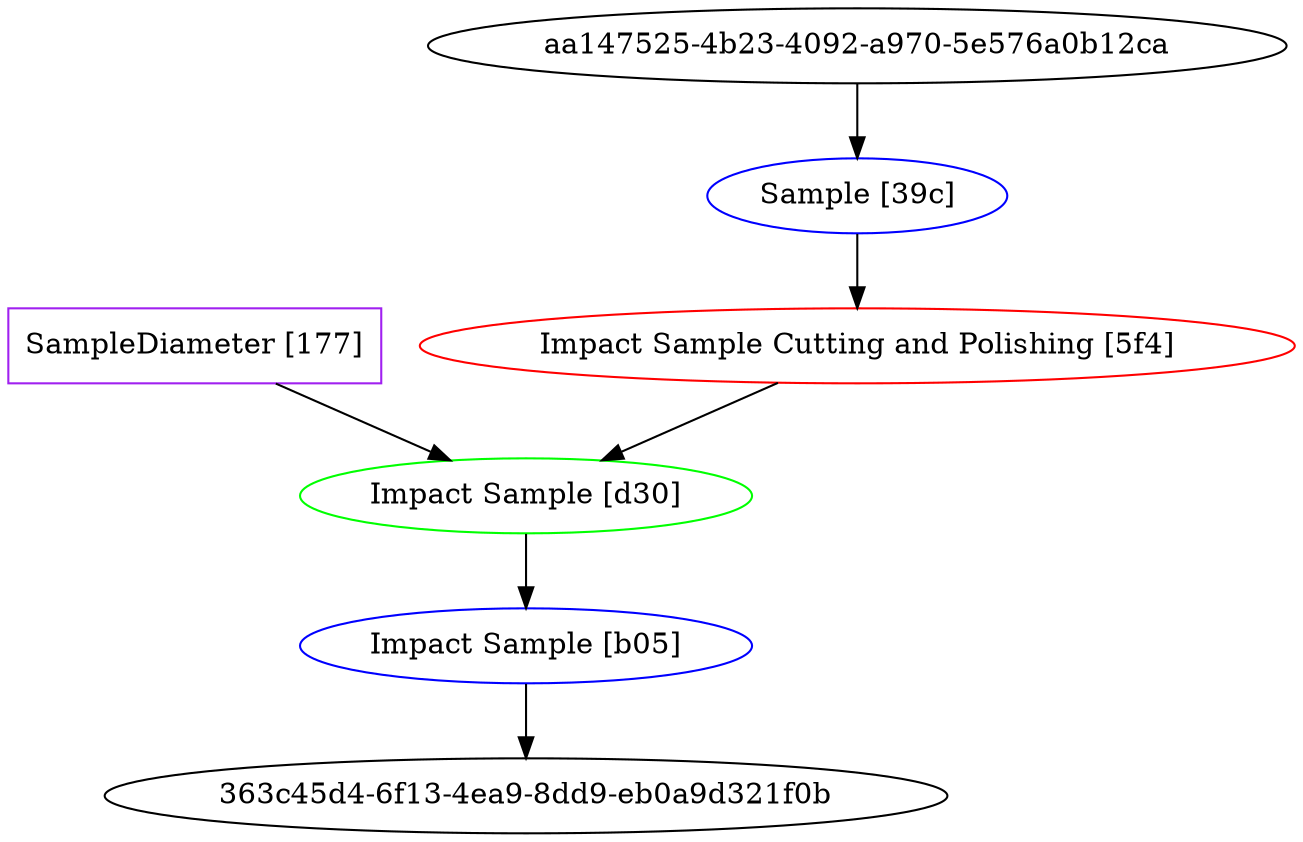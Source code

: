 strict digraph "" {
	graph [bb="0,0,616.43,396"];
	node [label="\N",
		nodesep=0.4,
		ranksep=1
	];
	"SampleDiameter [177]"	 [SampleDiameter="SampleDiameter, 3.0 millimeter",
		color=purple,
		height=0.5,
		pos="89.5,234",
		shape=rectangle,
		width=2.4861];
	"Impact Sample [d30]"	 [color=green,
		height=0.5,
		pos="247.5,162",
		width=3.015];
	"SampleDiameter [177]" -> "Impact Sample [d30]"	 [pos="e,210.36,178.93 129.37,215.83 151.22,205.87 178.42,193.48 201.21,183.09"];
	"Impact Sample [b05]"	 [color=blue,
		height=0.5,
		pos="247.5,90",
		width=3.015];
	"Impact Sample [d30]" -> "Impact Sample [b05]"	 [pos="e,247.5,108.41 247.5,143.83 247.5,136.13 247.5,126.97 247.5,118.42"];
	"363c45d4-6f13-4ea9-8dd9-eb0a9d321f0b"	 [height=0.5,
		pos="247.5,18",
		width=5.6148];
	"Impact Sample [b05]" -> "363c45d4-6f13-4ea9-8dd9-eb0a9d321f0b"	 [pos="e,247.5,36.413 247.5,71.831 247.5,64.131 247.5,54.974 247.5,46.417"];
	"Sample [39c]"	 [color=blue,
		height=0.5,
		pos="406.5,306",
		width=2.004];
	"Impact Sample Cutting and Polishing [5f4]"	 [color=red,
		height=0.5,
		pos="406.5,234",
		width=5.8314];
	"Sample [39c]" -> "Impact Sample Cutting and Polishing [5f4]"	 [pos="e,406.5,252.41 406.5,287.83 406.5,280.13 406.5,270.97 406.5,262.42"];
	"Impact Sample Cutting and Polishing [5f4]" -> "Impact Sample [d30]"	 [pos="e,284.98,178.97 367.2,216.2 345.13,206.21 317.46,193.68 294.28,183.18"];
	"aa147525-4b23-4092-a970-5e576a0b12ca"	 [height=0.5,
		pos="406.5,378",
		width=5.7231];
	"aa147525-4b23-4092-a970-5e576a0b12ca" -> "Sample [39c]"	 [pos="e,406.5,324.41 406.5,359.83 406.5,352.13 406.5,342.97 406.5,334.42"];
}
